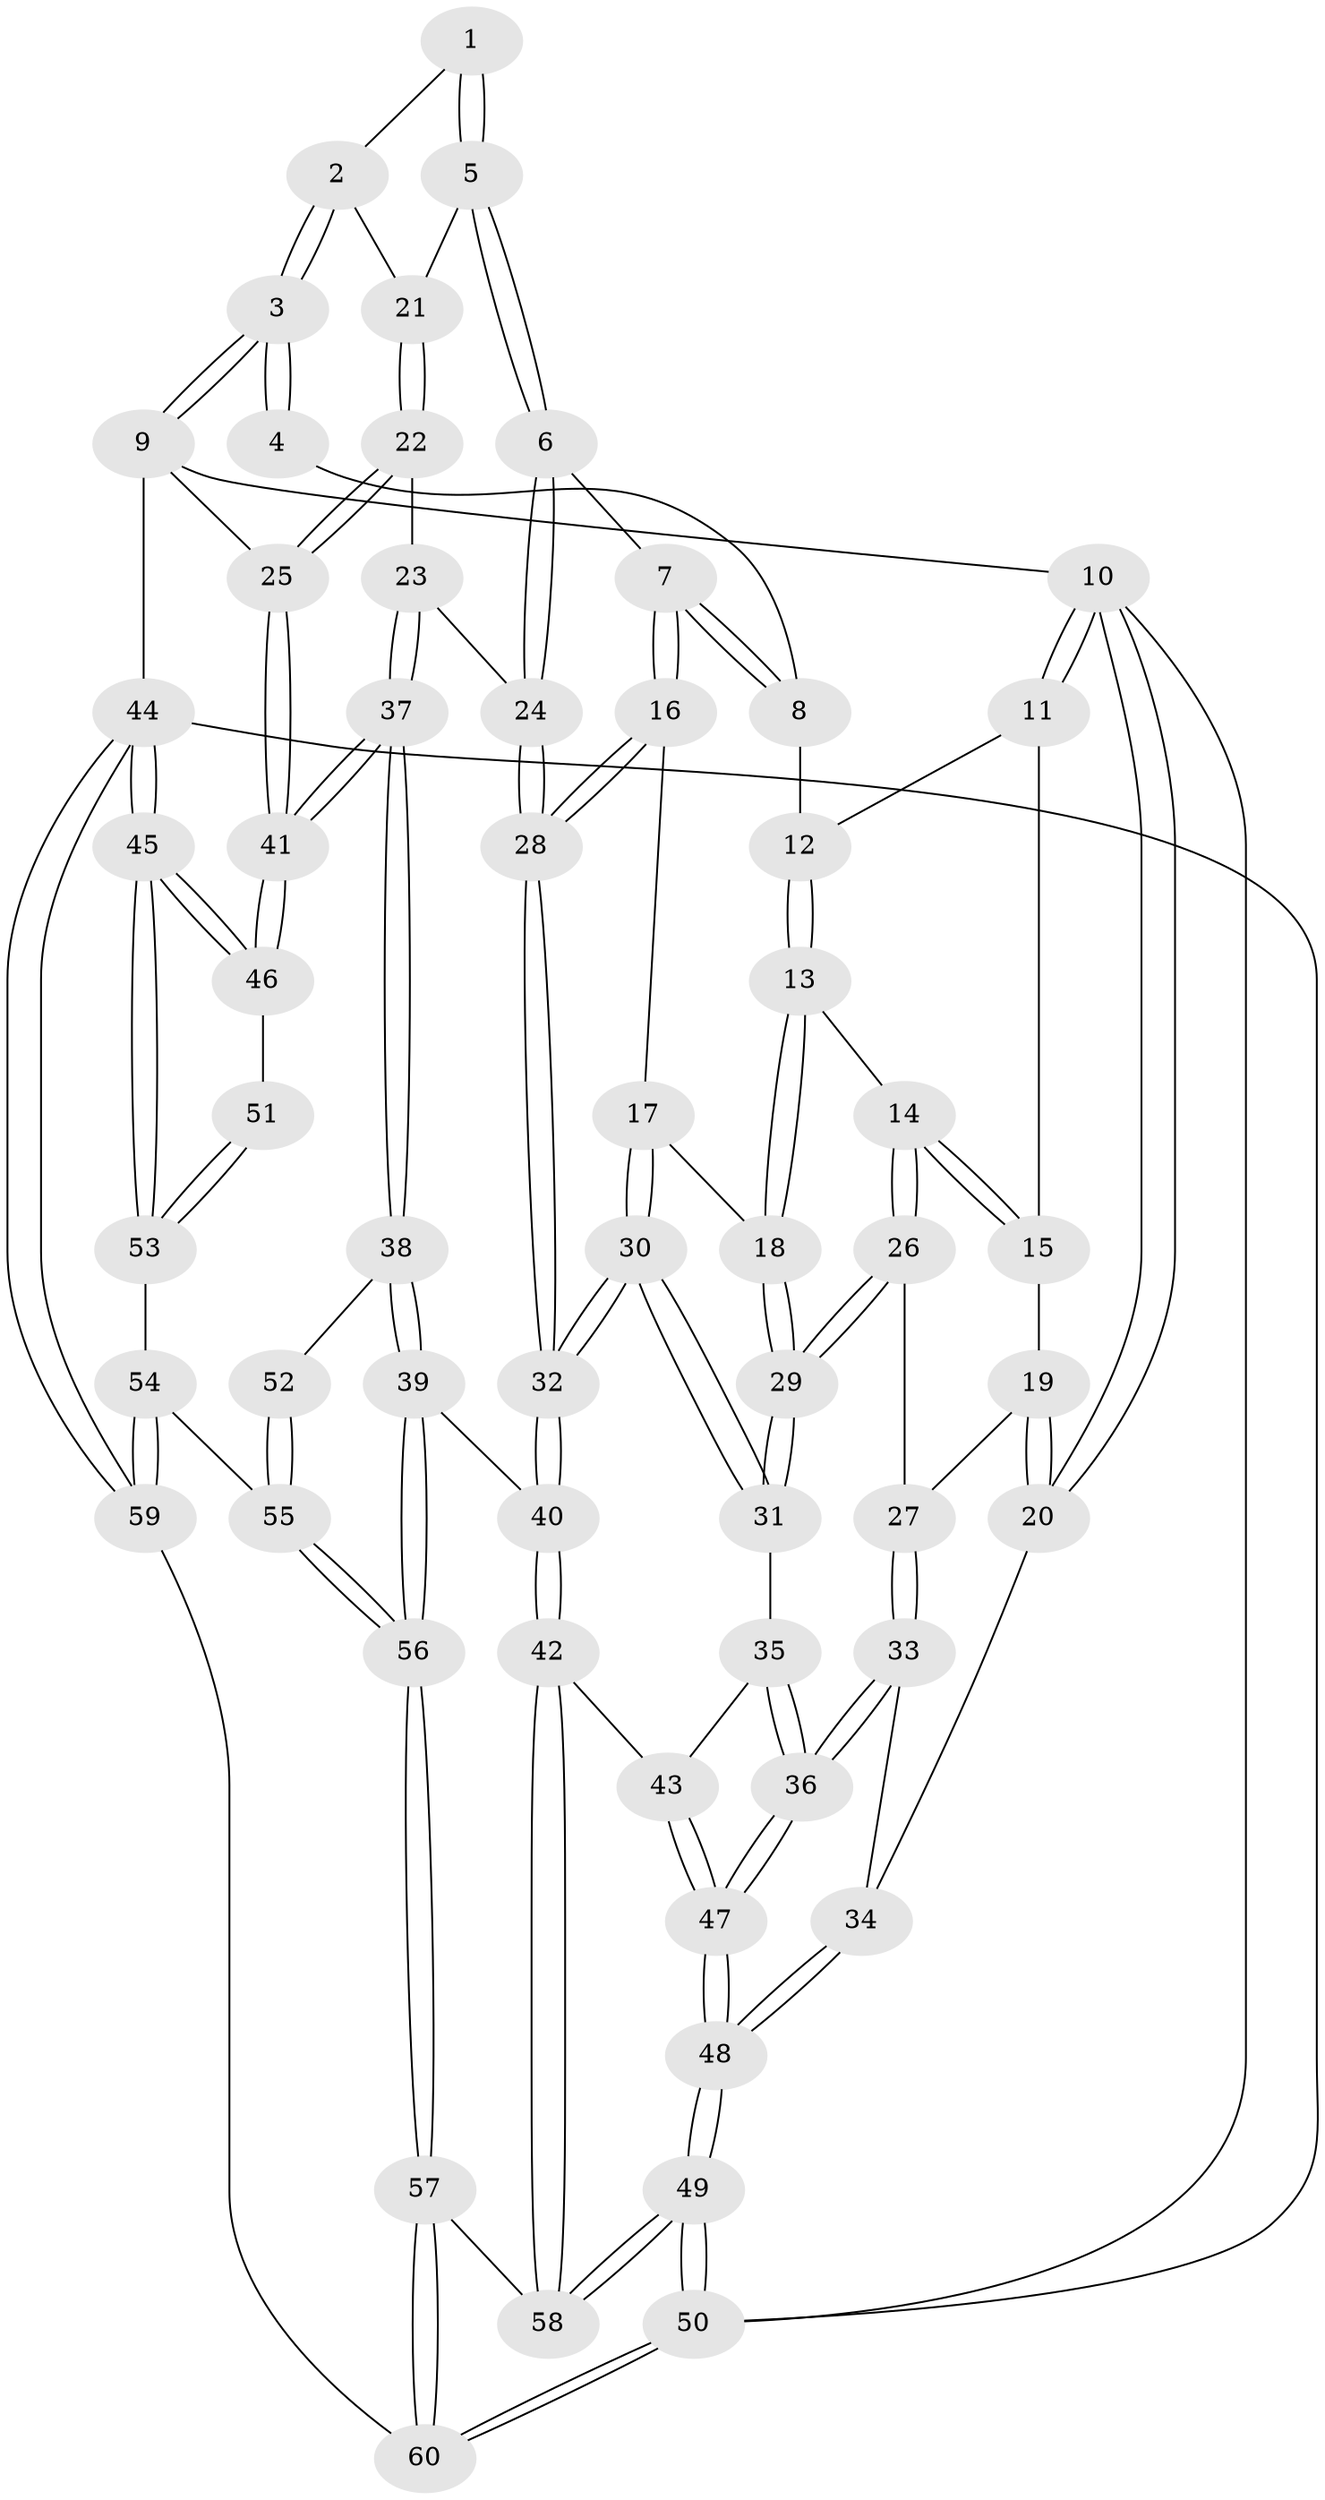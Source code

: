 // Generated by graph-tools (version 1.1) at 2025/27/03/09/25 03:27:17]
// undirected, 60 vertices, 147 edges
graph export_dot {
graph [start="1"]
  node [color=gray90,style=filled];
  1 [pos="+0.8397679459140567+0"];
  2 [pos="+0.9216684919318682+0.1371466201497421"];
  3 [pos="+1+0"];
  4 [pos="+0.8273200724053311+0"];
  5 [pos="+0.8011586703795733+0.17160864630357026"];
  6 [pos="+0.7093777503121124+0.20898675835762476"];
  7 [pos="+0.705120641350085+0.2068454010973988"];
  8 [pos="+0.6173015523422316+0"];
  9 [pos="+1+0"];
  10 [pos="+0+0"];
  11 [pos="+0.11127338812746604+0"];
  12 [pos="+0.5033011273588395+0"];
  13 [pos="+0.41026091010248267+0.19113193929144415"];
  14 [pos="+0.40008675068557+0.19076764922967043"];
  15 [pos="+0.1565571009676438+0.07132174790089654"];
  16 [pos="+0.5399030743373961+0.24052226177392816"];
  17 [pos="+0.44365944790344025+0.2265862615146447"];
  18 [pos="+0.4302622305124815+0.21786612203125383"];
  19 [pos="+0.06984895764151211+0.19623966432048562"];
  20 [pos="+0+0.20902236287768536"];
  21 [pos="+0.9095948718739728+0.17853762474535115"];
  22 [pos="+1+0.300205754451311"];
  23 [pos="+0.8339766320888463+0.38407719310606775"];
  24 [pos="+0.7581456667140755+0.35111063599330594"];
  25 [pos="+1+0.3465781014408875"];
  26 [pos="+0.1574512065203002+0.3164755179509829"];
  27 [pos="+0.15380611701719155+0.31590720423754476"];
  28 [pos="+0.6351137409091823+0.4672182216163378"];
  29 [pos="+0.29084935558314706+0.45192036560474697"];
  30 [pos="+0.49005314804845007+0.5022036302017939"];
  31 [pos="+0.2914583656515159+0.4552947733135895"];
  32 [pos="+0.5755686394230493+0.5955698489554179"];
  33 [pos="+0.12279260511815547+0.35827201133552095"];
  34 [pos="+0+0.4751008112171463"];
  35 [pos="+0.264499832486716+0.502783825398996"];
  36 [pos="+0.12425828058333302+0.5902086937372959"];
  37 [pos="+0.8537685331863843+0.51804025750811"];
  38 [pos="+0.8015992599314852+0.6264294367166426"];
  39 [pos="+0.7731011565155902+0.6320242842408957"];
  40 [pos="+0.5772016538132791+0.6046795335345211"];
  41 [pos="+1+0.47259573256994836"];
  42 [pos="+0.5258368507703549+0.6844906755409224"];
  43 [pos="+0.357533802411128+0.6291222420789744"];
  44 [pos="+1+1"];
  45 [pos="+1+0.7630413339329207"];
  46 [pos="+1+0.5968704651730252"];
  47 [pos="+0+0.7720050133462197"];
  48 [pos="+0+0.9115623299037496"];
  49 [pos="+0+1"];
  50 [pos="+0+1"];
  51 [pos="+0.8624063453164402+0.6477287684394524"];
  52 [pos="+0.8311724886099071+0.6435538880288741"];
  53 [pos="+1+0.8131948700607792"];
  54 [pos="+0.9208394760940557+0.8564297598706448"];
  55 [pos="+0.8965441379892989+0.8479997939702302"];
  56 [pos="+0.7662527706169548+0.8754368642904314"];
  57 [pos="+0.6354520522742384+0.9843339220325369"];
  58 [pos="+0.5119112456312422+0.753839076107833"];
  59 [pos="+0.9447926207765337+1"];
  60 [pos="+0.6350584683546748+1"];
  1 -- 2;
  1 -- 5;
  1 -- 5;
  2 -- 3;
  2 -- 3;
  2 -- 21;
  3 -- 4;
  3 -- 4;
  3 -- 9;
  3 -- 9;
  4 -- 8;
  5 -- 6;
  5 -- 6;
  5 -- 21;
  6 -- 7;
  6 -- 24;
  6 -- 24;
  7 -- 8;
  7 -- 8;
  7 -- 16;
  7 -- 16;
  8 -- 12;
  9 -- 10;
  9 -- 25;
  9 -- 44;
  10 -- 11;
  10 -- 11;
  10 -- 20;
  10 -- 20;
  10 -- 50;
  11 -- 12;
  11 -- 15;
  12 -- 13;
  12 -- 13;
  13 -- 14;
  13 -- 18;
  13 -- 18;
  14 -- 15;
  14 -- 15;
  14 -- 26;
  14 -- 26;
  15 -- 19;
  16 -- 17;
  16 -- 28;
  16 -- 28;
  17 -- 18;
  17 -- 30;
  17 -- 30;
  18 -- 29;
  18 -- 29;
  19 -- 20;
  19 -- 20;
  19 -- 27;
  20 -- 34;
  21 -- 22;
  21 -- 22;
  22 -- 23;
  22 -- 25;
  22 -- 25;
  23 -- 24;
  23 -- 37;
  23 -- 37;
  24 -- 28;
  24 -- 28;
  25 -- 41;
  25 -- 41;
  26 -- 27;
  26 -- 29;
  26 -- 29;
  27 -- 33;
  27 -- 33;
  28 -- 32;
  28 -- 32;
  29 -- 31;
  29 -- 31;
  30 -- 31;
  30 -- 31;
  30 -- 32;
  30 -- 32;
  31 -- 35;
  32 -- 40;
  32 -- 40;
  33 -- 34;
  33 -- 36;
  33 -- 36;
  34 -- 48;
  34 -- 48;
  35 -- 36;
  35 -- 36;
  35 -- 43;
  36 -- 47;
  36 -- 47;
  37 -- 38;
  37 -- 38;
  37 -- 41;
  37 -- 41;
  38 -- 39;
  38 -- 39;
  38 -- 52;
  39 -- 40;
  39 -- 56;
  39 -- 56;
  40 -- 42;
  40 -- 42;
  41 -- 46;
  41 -- 46;
  42 -- 43;
  42 -- 58;
  42 -- 58;
  43 -- 47;
  43 -- 47;
  44 -- 45;
  44 -- 45;
  44 -- 59;
  44 -- 59;
  44 -- 50;
  45 -- 46;
  45 -- 46;
  45 -- 53;
  45 -- 53;
  46 -- 51;
  47 -- 48;
  47 -- 48;
  48 -- 49;
  48 -- 49;
  49 -- 50;
  49 -- 50;
  49 -- 58;
  49 -- 58;
  50 -- 60;
  50 -- 60;
  51 -- 53;
  51 -- 53;
  52 -- 55;
  52 -- 55;
  53 -- 54;
  54 -- 55;
  54 -- 59;
  54 -- 59;
  55 -- 56;
  55 -- 56;
  56 -- 57;
  56 -- 57;
  57 -- 58;
  57 -- 60;
  57 -- 60;
  59 -- 60;
}
